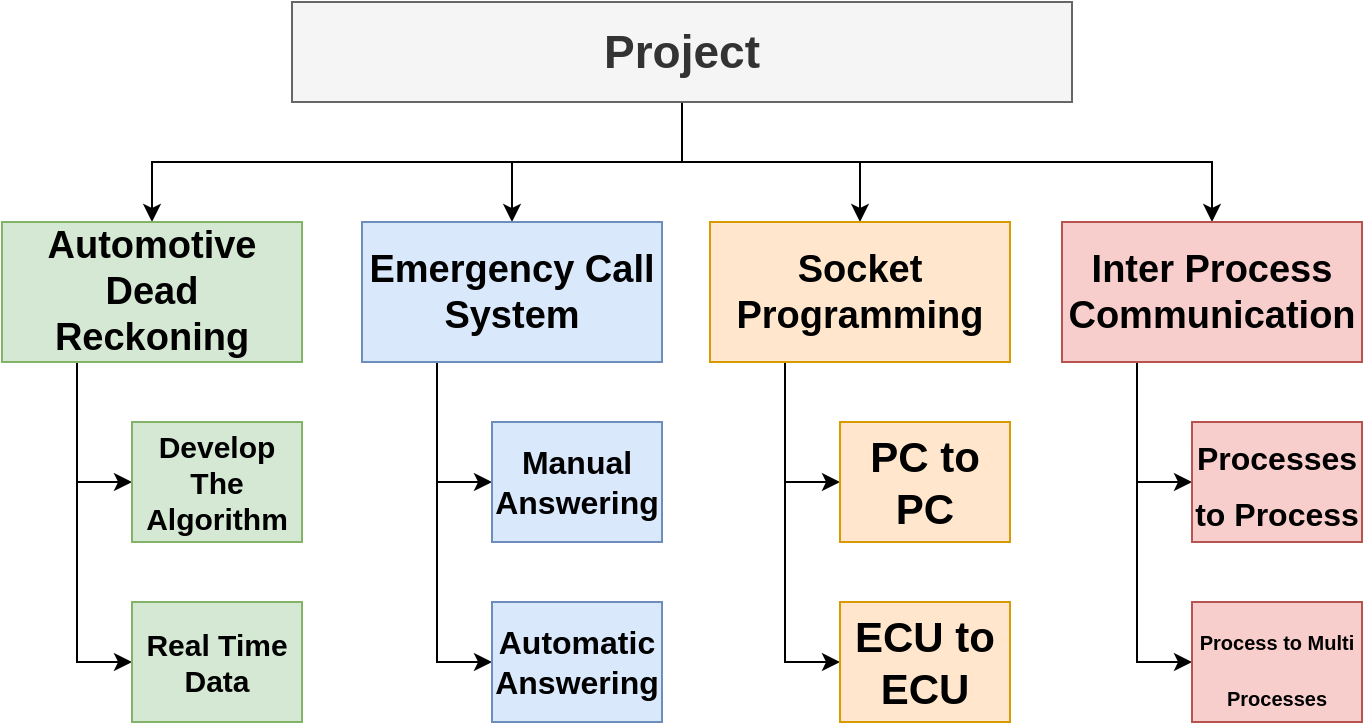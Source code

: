 <mxfile version="13.9.9" type="device"><diagram id="prtHgNgQTEPvFCAcTncT" name="Page-1"><mxGraphModel dx="1221" dy="714" grid="1" gridSize="10" guides="1" tooltips="1" connect="1" arrows="1" fold="1" page="1" pageScale="1" pageWidth="827" pageHeight="1169" math="0" shadow="0"><root><mxCell id="0"/><mxCell id="1" parent="0"/><mxCell id="_qsVYWBm6AgEcIMPRecB-7" style="edgeStyle=orthogonalEdgeStyle;rounded=0;orthogonalLoop=1;jettySize=auto;html=1;exitX=0.5;exitY=1;exitDx=0;exitDy=0;entryX=0.5;entryY=0;entryDx=0;entryDy=0;" edge="1" parent="1" source="_qsVYWBm6AgEcIMPRecB-1" target="_qsVYWBm6AgEcIMPRecB-2"><mxGeometry relative="1" as="geometry"/></mxCell><mxCell id="_qsVYWBm6AgEcIMPRecB-8" style="edgeStyle=orthogonalEdgeStyle;rounded=0;orthogonalLoop=1;jettySize=auto;html=1;" edge="1" parent="1" source="_qsVYWBm6AgEcIMPRecB-1" target="_qsVYWBm6AgEcIMPRecB-3"><mxGeometry relative="1" as="geometry"/></mxCell><mxCell id="_qsVYWBm6AgEcIMPRecB-9" style="edgeStyle=orthogonalEdgeStyle;rounded=0;orthogonalLoop=1;jettySize=auto;html=1;exitX=0.5;exitY=1;exitDx=0;exitDy=0;" edge="1" parent="1" source="_qsVYWBm6AgEcIMPRecB-1" target="_qsVYWBm6AgEcIMPRecB-4"><mxGeometry relative="1" as="geometry"/></mxCell><mxCell id="_qsVYWBm6AgEcIMPRecB-11" style="edgeStyle=orthogonalEdgeStyle;rounded=0;orthogonalLoop=1;jettySize=auto;html=1;exitX=0.5;exitY=1;exitDx=0;exitDy=0;" edge="1" parent="1" source="_qsVYWBm6AgEcIMPRecB-1" target="_qsVYWBm6AgEcIMPRecB-5"><mxGeometry relative="1" as="geometry"/></mxCell><mxCell id="_qsVYWBm6AgEcIMPRecB-1" value="Project" style="rounded=0;whiteSpace=wrap;html=1;fontStyle=1;fontSize=23;fillColor=#f5f5f5;strokeColor=#666666;fontColor=#333333;" vertex="1" parent="1"><mxGeometry x="190" y="100" width="390" height="50" as="geometry"/></mxCell><mxCell id="_qsVYWBm6AgEcIMPRecB-27" style="edgeStyle=orthogonalEdgeStyle;rounded=0;orthogonalLoop=1;jettySize=auto;html=1;exitX=0.25;exitY=1;exitDx=0;exitDy=0;entryX=0;entryY=0.5;entryDx=0;entryDy=0;fontSize=23;" edge="1" parent="1" source="_qsVYWBm6AgEcIMPRecB-2" target="_qsVYWBm6AgEcIMPRecB-12"><mxGeometry relative="1" as="geometry"/></mxCell><mxCell id="_qsVYWBm6AgEcIMPRecB-28" style="edgeStyle=orthogonalEdgeStyle;rounded=0;orthogonalLoop=1;jettySize=auto;html=1;exitX=0.25;exitY=1;exitDx=0;exitDy=0;entryX=0;entryY=0.5;entryDx=0;entryDy=0;fontSize=23;" edge="1" parent="1" source="_qsVYWBm6AgEcIMPRecB-2" target="_qsVYWBm6AgEcIMPRecB-13"><mxGeometry relative="1" as="geometry"/></mxCell><mxCell id="_qsVYWBm6AgEcIMPRecB-2" value="Automotive Dead Reckoning" style="rounded=0;whiteSpace=wrap;html=1;fontStyle=1;fontSize=19;fillColor=#d5e8d4;strokeColor=#82b366;" vertex="1" parent="1"><mxGeometry x="45" y="210" width="150" height="70" as="geometry"/></mxCell><mxCell id="_qsVYWBm6AgEcIMPRecB-21" style="edgeStyle=orthogonalEdgeStyle;rounded=0;orthogonalLoop=1;jettySize=auto;html=1;exitX=0.25;exitY=1;exitDx=0;exitDy=0;entryX=0;entryY=0.5;entryDx=0;entryDy=0;fontSize=23;" edge="1" parent="1" source="_qsVYWBm6AgEcIMPRecB-3" target="_qsVYWBm6AgEcIMPRecB-15"><mxGeometry relative="1" as="geometry"/></mxCell><mxCell id="_qsVYWBm6AgEcIMPRecB-22" style="edgeStyle=orthogonalEdgeStyle;rounded=0;orthogonalLoop=1;jettySize=auto;html=1;exitX=0.25;exitY=1;exitDx=0;exitDy=0;entryX=0;entryY=0.5;entryDx=0;entryDy=0;fontSize=23;" edge="1" parent="1" source="_qsVYWBm6AgEcIMPRecB-3" target="_qsVYWBm6AgEcIMPRecB-16"><mxGeometry relative="1" as="geometry"/></mxCell><mxCell id="_qsVYWBm6AgEcIMPRecB-3" value="Emergency Call System" style="rounded=0;whiteSpace=wrap;html=1;fontStyle=1;fontSize=19;fillColor=#dae8fc;strokeColor=#6c8ebf;" vertex="1" parent="1"><mxGeometry x="225" y="210" width="150" height="70" as="geometry"/></mxCell><mxCell id="_qsVYWBm6AgEcIMPRecB-23" style="edgeStyle=orthogonalEdgeStyle;rounded=0;orthogonalLoop=1;jettySize=auto;html=1;exitX=0.25;exitY=1;exitDx=0;exitDy=0;entryX=0;entryY=0.5;entryDx=0;entryDy=0;fontSize=23;" edge="1" parent="1" source="_qsVYWBm6AgEcIMPRecB-4" target="_qsVYWBm6AgEcIMPRecB-17"><mxGeometry relative="1" as="geometry"/></mxCell><mxCell id="_qsVYWBm6AgEcIMPRecB-24" style="edgeStyle=orthogonalEdgeStyle;rounded=0;orthogonalLoop=1;jettySize=auto;html=1;exitX=0.25;exitY=1;exitDx=0;exitDy=0;entryX=0;entryY=0.5;entryDx=0;entryDy=0;fontSize=23;" edge="1" parent="1" source="_qsVYWBm6AgEcIMPRecB-4" target="_qsVYWBm6AgEcIMPRecB-18"><mxGeometry relative="1" as="geometry"/></mxCell><mxCell id="_qsVYWBm6AgEcIMPRecB-4" value="Socket Programming" style="rounded=0;whiteSpace=wrap;html=1;fontStyle=1;fontSize=19;fillColor=#ffe6cc;strokeColor=#d79b00;" vertex="1" parent="1"><mxGeometry x="399" y="210" width="150" height="70" as="geometry"/></mxCell><mxCell id="_qsVYWBm6AgEcIMPRecB-25" style="edgeStyle=orthogonalEdgeStyle;rounded=0;orthogonalLoop=1;jettySize=auto;html=1;exitX=0.25;exitY=1;exitDx=0;exitDy=0;entryX=0;entryY=0.5;entryDx=0;entryDy=0;fontSize=23;" edge="1" parent="1" source="_qsVYWBm6AgEcIMPRecB-5" target="_qsVYWBm6AgEcIMPRecB-19"><mxGeometry relative="1" as="geometry"/></mxCell><mxCell id="_qsVYWBm6AgEcIMPRecB-26" style="edgeStyle=orthogonalEdgeStyle;rounded=0;orthogonalLoop=1;jettySize=auto;html=1;exitX=0.25;exitY=1;exitDx=0;exitDy=0;entryX=0;entryY=0.5;entryDx=0;entryDy=0;fontSize=23;" edge="1" parent="1" source="_qsVYWBm6AgEcIMPRecB-5" target="_qsVYWBm6AgEcIMPRecB-20"><mxGeometry relative="1" as="geometry"/></mxCell><mxCell id="_qsVYWBm6AgEcIMPRecB-5" value="Inter Process Communication" style="rounded=0;whiteSpace=wrap;html=1;fontStyle=1;fontSize=19;fillColor=#f8cecc;strokeColor=#b85450;" vertex="1" parent="1"><mxGeometry x="575" y="210" width="150" height="70" as="geometry"/></mxCell><mxCell id="_qsVYWBm6AgEcIMPRecB-12" value="Develop The Algorithm" style="rounded=0;whiteSpace=wrap;html=1;fontSize=15;fontStyle=1;fillColor=#d5e8d4;strokeColor=#82b366;" vertex="1" parent="1"><mxGeometry x="110" y="310" width="85" height="60" as="geometry"/></mxCell><mxCell id="_qsVYWBm6AgEcIMPRecB-13" value="Real Time Data" style="rounded=0;whiteSpace=wrap;html=1;fontSize=15;fontStyle=1;fillColor=#d5e8d4;strokeColor=#82b366;" vertex="1" parent="1"><mxGeometry x="110" y="400" width="85" height="60" as="geometry"/></mxCell><mxCell id="_qsVYWBm6AgEcIMPRecB-15" value="Manual Answering" style="rounded=0;whiteSpace=wrap;html=1;fontSize=16;fontStyle=1;fillColor=#dae8fc;strokeColor=#6c8ebf;" vertex="1" parent="1"><mxGeometry x="290" y="310" width="85" height="60" as="geometry"/></mxCell><mxCell id="_qsVYWBm6AgEcIMPRecB-16" value="Automatic Answering" style="rounded=0;whiteSpace=wrap;html=1;fontSize=16;fontStyle=1;fillColor=#dae8fc;strokeColor=#6c8ebf;" vertex="1" parent="1"><mxGeometry x="290" y="400" width="85" height="60" as="geometry"/></mxCell><mxCell id="_qsVYWBm6AgEcIMPRecB-17" value="PC to PC" style="rounded=0;whiteSpace=wrap;html=1;fontSize=21;fontStyle=1;fillColor=#ffe6cc;strokeColor=#d79b00;" vertex="1" parent="1"><mxGeometry x="464" y="310" width="85" height="60" as="geometry"/></mxCell><mxCell id="_qsVYWBm6AgEcIMPRecB-18" value="ECU to ECU" style="rounded=0;whiteSpace=wrap;html=1;fontSize=21;fontStyle=1;fillColor=#ffe6cc;strokeColor=#d79b00;" vertex="1" parent="1"><mxGeometry x="464" y="400" width="85" height="60" as="geometry"/></mxCell><mxCell id="_qsVYWBm6AgEcIMPRecB-19" value="&lt;b&gt;&lt;font style=&quot;font-size: 16px&quot;&gt;Processes to Process&lt;/font&gt;&lt;/b&gt;" style="rounded=0;whiteSpace=wrap;html=1;fontSize=23;spacing=0;verticalAlign=middle;align=center;fillColor=#f8cecc;strokeColor=#b85450;" vertex="1" parent="1"><mxGeometry x="640" y="310" width="85" height="60" as="geometry"/></mxCell><mxCell id="_qsVYWBm6AgEcIMPRecB-20" value="&lt;font size=&quot;1&quot;&gt;&lt;b&gt;Process to Multi Processes&lt;/b&gt;&lt;/font&gt;" style="rounded=0;whiteSpace=wrap;html=1;fontSize=23;spacing=0;verticalAlign=middle;align=center;fillColor=#f8cecc;strokeColor=#b85450;" vertex="1" parent="1"><mxGeometry x="640" y="400" width="85" height="60" as="geometry"/></mxCell><mxCell id="_qsVYWBm6AgEcIMPRecB-29" value="Automotive Dead Reckoning" style="rounded=0;whiteSpace=wrap;html=1;fontStyle=1;fontSize=19;fillColor=#d5e8d4;strokeColor=#82b366;" vertex="1" parent="1"><mxGeometry x="45" y="210" width="150" height="70" as="geometry"/></mxCell><mxCell id="_qsVYWBm6AgEcIMPRecB-30" value="Develop The Algorithm" style="rounded=0;whiteSpace=wrap;html=1;fontSize=15;fontStyle=1;fillColor=#d5e8d4;strokeColor=#82b366;" vertex="1" parent="1"><mxGeometry x="110" y="310" width="85" height="60" as="geometry"/></mxCell><mxCell id="_qsVYWBm6AgEcIMPRecB-31" value="Real Time Data" style="rounded=0;whiteSpace=wrap;html=1;fontSize=15;fontStyle=1;fillColor=#d5e8d4;strokeColor=#82b366;" vertex="1" parent="1"><mxGeometry x="110" y="400" width="85" height="60" as="geometry"/></mxCell><mxCell id="_qsVYWBm6AgEcIMPRecB-32" value="Socket Programming" style="rounded=0;whiteSpace=wrap;html=1;fontStyle=1;fontSize=19;fillColor=#ffe6cc;strokeColor=#d79b00;" vertex="1" parent="1"><mxGeometry x="399" y="210" width="150" height="70" as="geometry"/></mxCell><mxCell id="_qsVYWBm6AgEcIMPRecB-33" value="PC to PC" style="rounded=0;whiteSpace=wrap;html=1;fontSize=21;fontStyle=1;fillColor=#ffe6cc;strokeColor=#d79b00;" vertex="1" parent="1"><mxGeometry x="464" y="310" width="85" height="60" as="geometry"/></mxCell><mxCell id="_qsVYWBm6AgEcIMPRecB-34" value="ECU to ECU" style="rounded=0;whiteSpace=wrap;html=1;fontSize=21;fontStyle=1;fillColor=#ffe6cc;strokeColor=#d79b00;" vertex="1" parent="1"><mxGeometry x="464" y="400" width="85" height="60" as="geometry"/></mxCell><mxCell id="_qsVYWBm6AgEcIMPRecB-35" value="&lt;font size=&quot;1&quot;&gt;&lt;b&gt;Process to Multi Processes&lt;/b&gt;&lt;/font&gt;" style="rounded=0;whiteSpace=wrap;html=1;fontSize=23;spacing=0;verticalAlign=middle;align=center;fillColor=#f8cecc;strokeColor=#b85450;" vertex="1" parent="1"><mxGeometry x="640" y="400" width="85" height="60" as="geometry"/></mxCell><mxCell id="_qsVYWBm6AgEcIMPRecB-36" value="&lt;b&gt;&lt;font style=&quot;font-size: 16px&quot;&gt;Processes to Process&lt;/font&gt;&lt;/b&gt;" style="rounded=0;whiteSpace=wrap;html=1;fontSize=23;spacing=0;verticalAlign=middle;align=center;fillColor=#f8cecc;strokeColor=#b85450;" vertex="1" parent="1"><mxGeometry x="640" y="310" width="85" height="60" as="geometry"/></mxCell></root></mxGraphModel></diagram></mxfile>